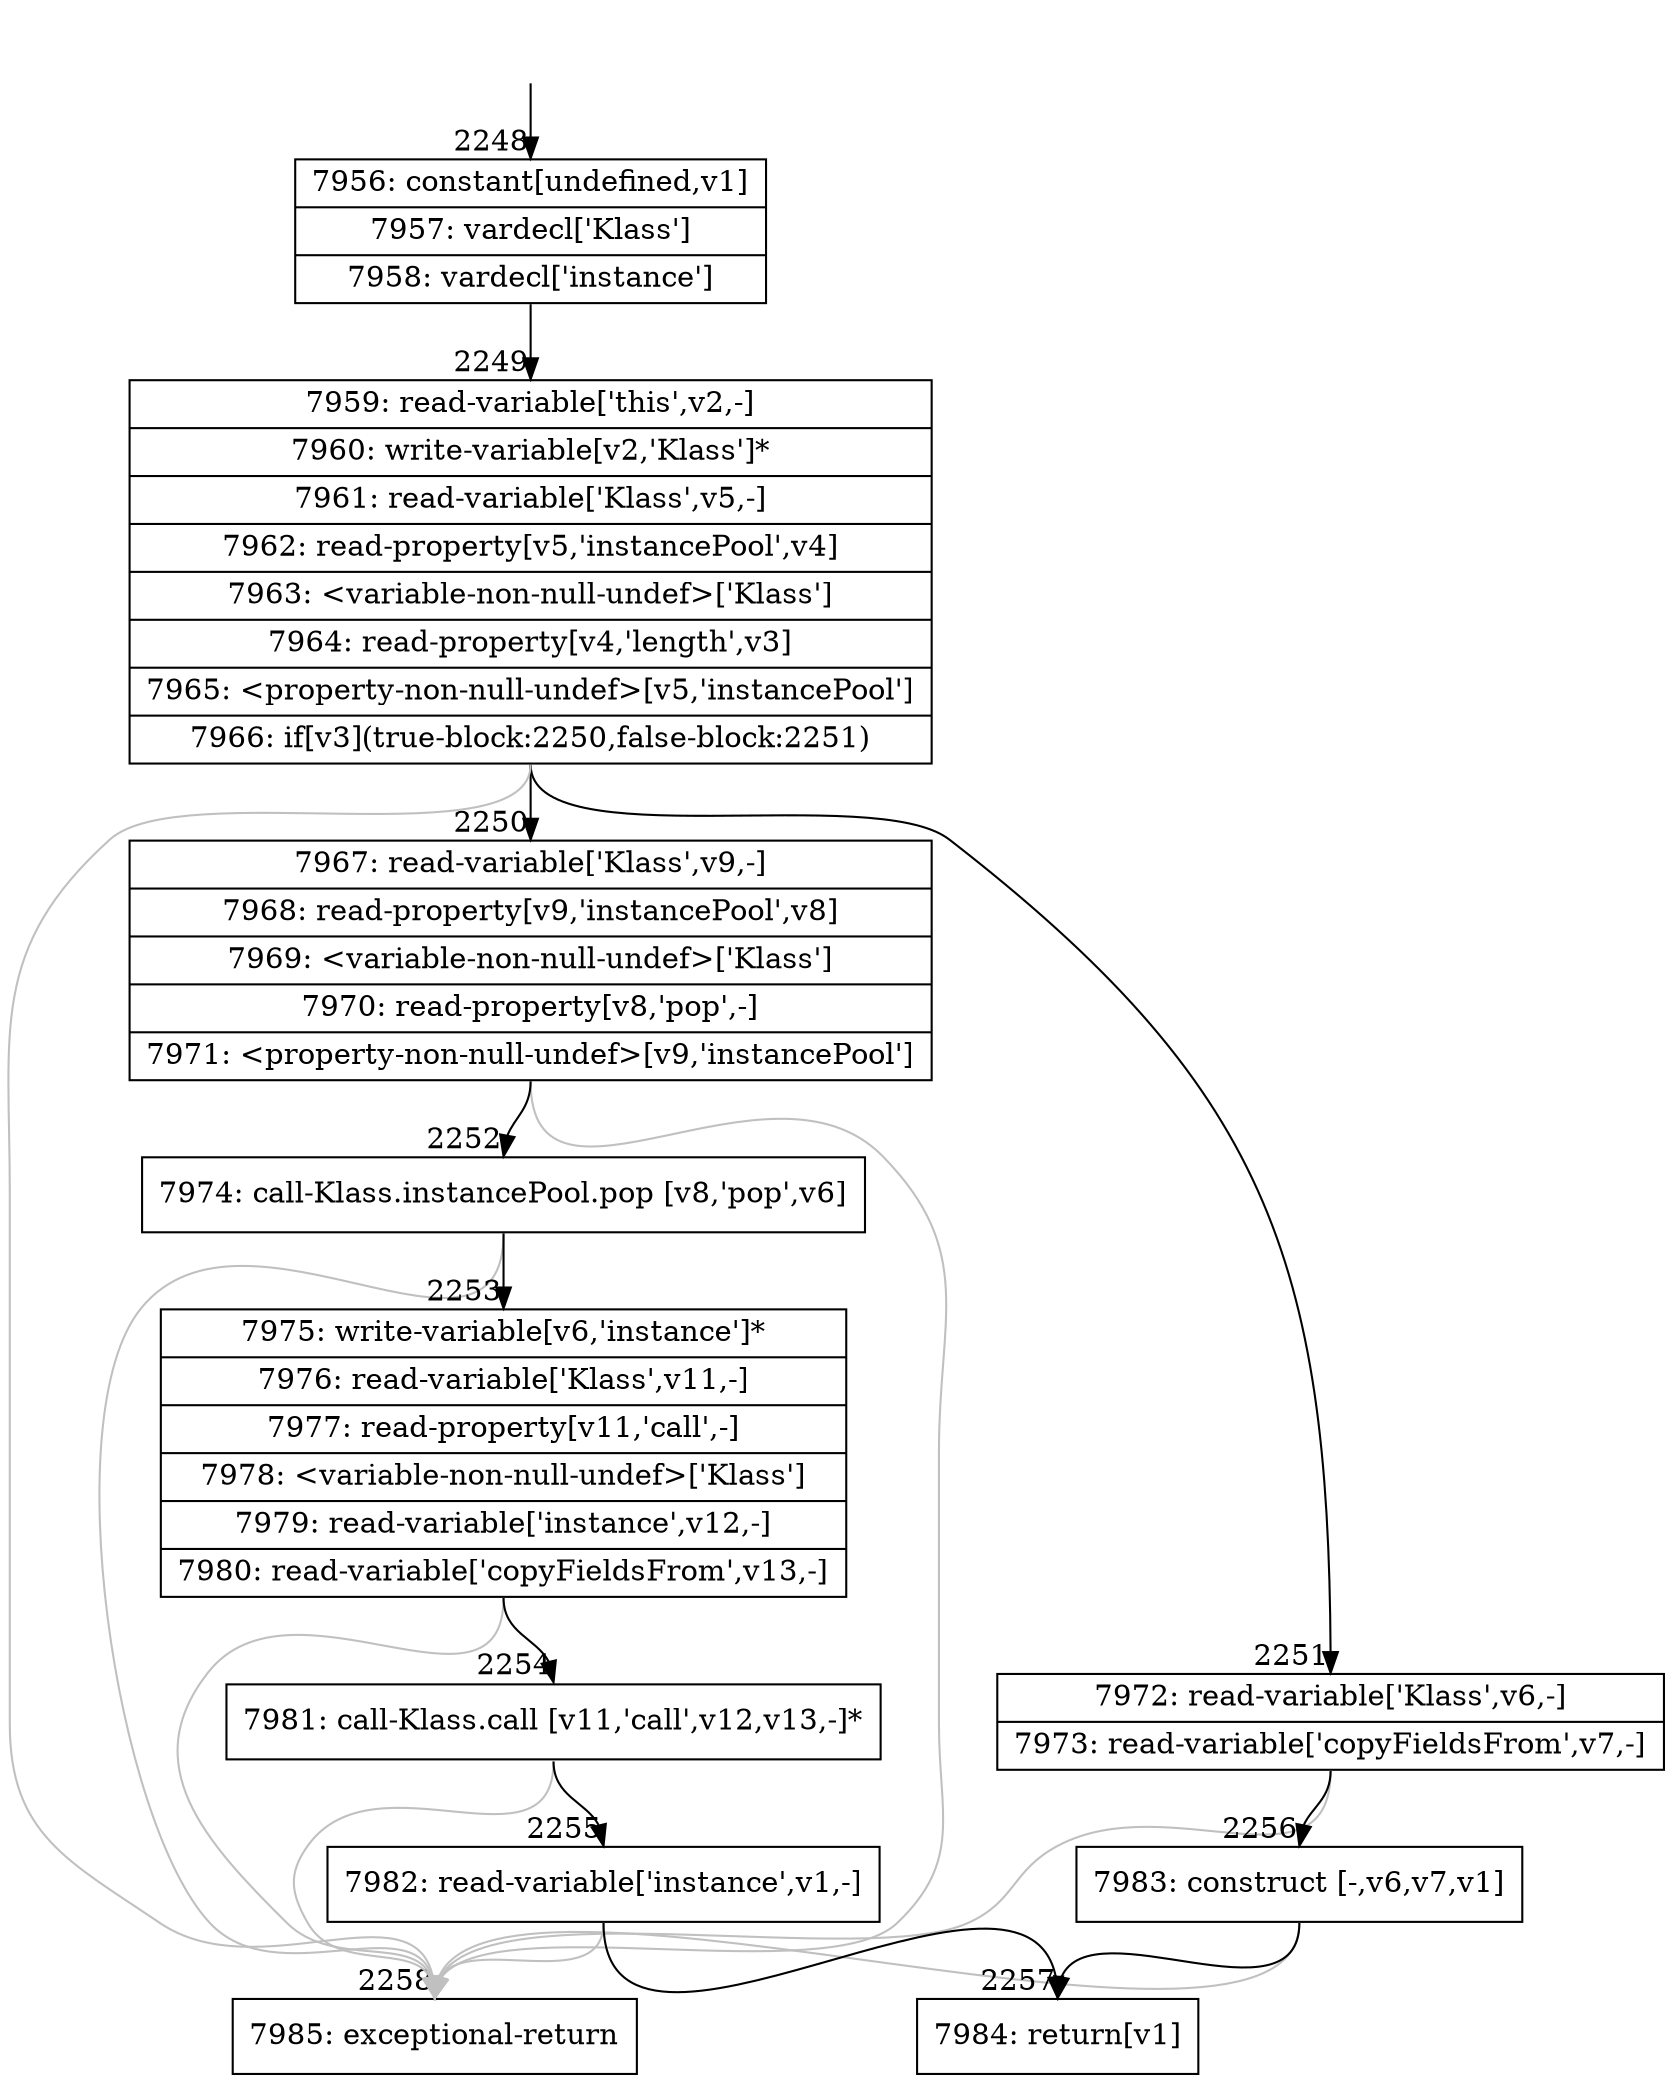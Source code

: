 digraph {
rankdir="TD"
BB_entry162[shape=none,label=""];
BB_entry162 -> BB2248 [tailport=s, headport=n, headlabel="    2248"]
BB2248 [shape=record label="{7956: constant[undefined,v1]|7957: vardecl['Klass']|7958: vardecl['instance']}" ] 
BB2248 -> BB2249 [tailport=s, headport=n, headlabel="      2249"]
BB2249 [shape=record label="{7959: read-variable['this',v2,-]|7960: write-variable[v2,'Klass']*|7961: read-variable['Klass',v5,-]|7962: read-property[v5,'instancePool',v4]|7963: \<variable-non-null-undef\>['Klass']|7964: read-property[v4,'length',v3]|7965: \<property-non-null-undef\>[v5,'instancePool']|7966: if[v3](true-block:2250,false-block:2251)}" ] 
BB2249 -> BB2250 [tailport=s, headport=n, headlabel="      2250"]
BB2249 -> BB2251 [tailport=s, headport=n, headlabel="      2251"]
BB2249 -> BB2258 [tailport=s, headport=n, color=gray, headlabel="      2258"]
BB2250 [shape=record label="{7967: read-variable['Klass',v9,-]|7968: read-property[v9,'instancePool',v8]|7969: \<variable-non-null-undef\>['Klass']|7970: read-property[v8,'pop',-]|7971: \<property-non-null-undef\>[v9,'instancePool']}" ] 
BB2250 -> BB2252 [tailport=s, headport=n, headlabel="      2252"]
BB2250 -> BB2258 [tailport=s, headport=n, color=gray]
BB2251 [shape=record label="{7972: read-variable['Klass',v6,-]|7973: read-variable['copyFieldsFrom',v7,-]}" ] 
BB2251 -> BB2256 [tailport=s, headport=n, headlabel="      2256"]
BB2251 -> BB2258 [tailport=s, headport=n, color=gray]
BB2252 [shape=record label="{7974: call-Klass.instancePool.pop [v8,'pop',v6]}" ] 
BB2252 -> BB2253 [tailport=s, headport=n, headlabel="      2253"]
BB2252 -> BB2258 [tailport=s, headport=n, color=gray]
BB2253 [shape=record label="{7975: write-variable[v6,'instance']*|7976: read-variable['Klass',v11,-]|7977: read-property[v11,'call',-]|7978: \<variable-non-null-undef\>['Klass']|7979: read-variable['instance',v12,-]|7980: read-variable['copyFieldsFrom',v13,-]}" ] 
BB2253 -> BB2254 [tailport=s, headport=n, headlabel="      2254"]
BB2253 -> BB2258 [tailport=s, headport=n, color=gray]
BB2254 [shape=record label="{7981: call-Klass.call [v11,'call',v12,v13,-]*}" ] 
BB2254 -> BB2255 [tailport=s, headport=n, headlabel="      2255"]
BB2254 -> BB2258 [tailport=s, headport=n, color=gray]
BB2255 [shape=record label="{7982: read-variable['instance',v1,-]}" ] 
BB2255 -> BB2257 [tailport=s, headport=n, headlabel="      2257"]
BB2255 -> BB2258 [tailport=s, headport=n, color=gray]
BB2256 [shape=record label="{7983: construct [-,v6,v7,v1]}" ] 
BB2256 -> BB2257 [tailport=s, headport=n]
BB2256 -> BB2258 [tailport=s, headport=n, color=gray]
BB2257 [shape=record label="{7984: return[v1]}" ] 
BB2258 [shape=record label="{7985: exceptional-return}" ] 
//#$~ 4238
}
